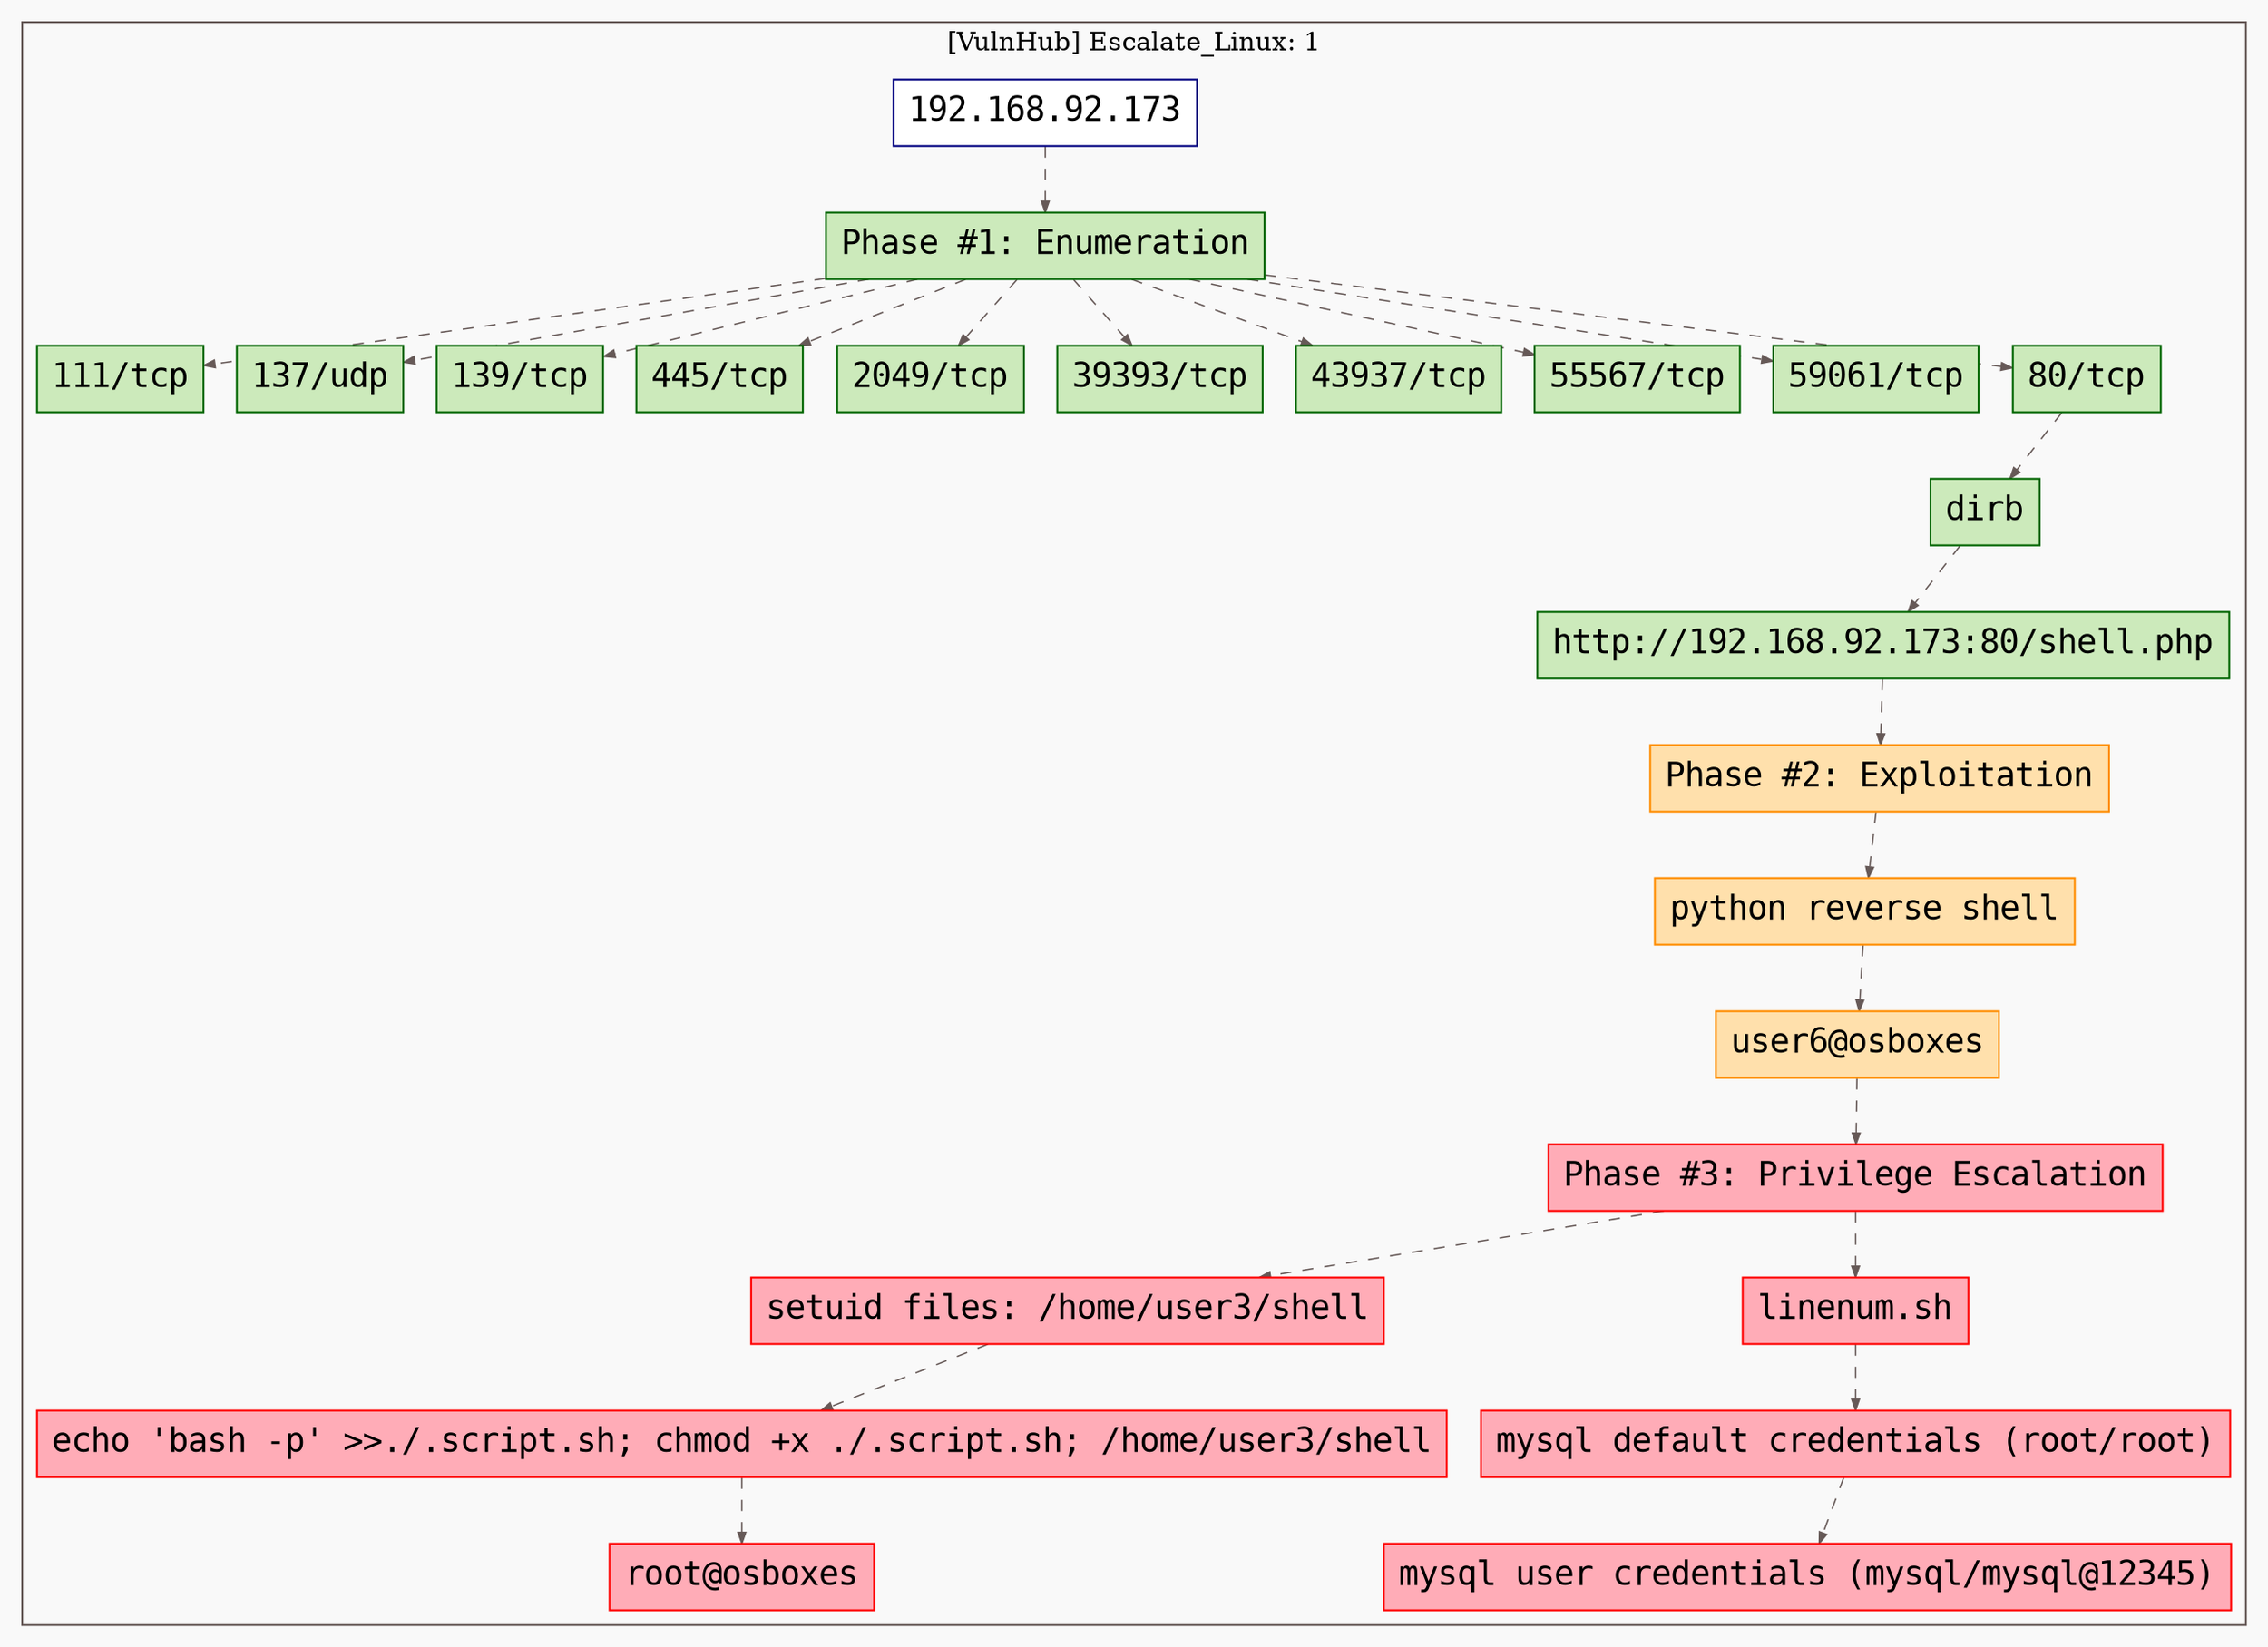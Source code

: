 digraph G {
  #rankdir=LR;
  nodesdictep=1.0; splines="line"; K=0.6; overlap=scale; fixedsize=true; resolution=72; bgcolor="#f9f9f9"; outputorder="edgesfirst";
  node [fontname="courier" fontsize=18 shape=box width=0.25 fillcolor="white" style="filled,solid"];
  edge [style=dashed color="#665957" penwidth=0.75 arrowsize=0.6];

  0[label="192.168.92.173" color="navyblue" fillcolor="#ffffff" tooltip="[VulnHub] Escalate_Linux: 1"];
  10[label="mysql default credentials (root/root)" color="red" fillcolor="#ffacb7" tooltip="Phase #3:Privilege Escalation"];
  11[label="mysql user credentials (mysql/mysql@12345)" color="red" fillcolor="#ffacb7" tooltip="Phase #3:Privilege Escalation"];
  12[label="setuid files: /home/user3/shell" color="red" fillcolor="#ffacb7" tooltip="Phase #3:Privilege Escalation"];
  13[label="echo 'bash -p' >>./.script.sh; chmod +x ./.script.sh; /home/user3/shell" color="red" fillcolor="#ffacb7" tooltip="Phase #3:Privilege Escalation"];
  14[label="root@osboxes" color="red" fillcolor="#ffacb7" tooltip="Phase #3:Privilege Escalation"];
  15[label="111/tcp" color="darkgreen" fillcolor="#cceabb" tooltip="Phase #1:Enumeration"];
  16[label="137/udp" color="darkgreen" fillcolor="#cceabb" tooltip="Phase #1:Enumeration"];
  17[label="139/tcp" color="darkgreen" fillcolor="#cceabb" tooltip="Phase #1:Enumeration"];
  18[label="445/tcp" color="darkgreen" fillcolor="#cceabb" tooltip="Phase #1:Enumeration"];
  19[label="2049/tcp" color="darkgreen" fillcolor="#cceabb" tooltip="Phase #1:Enumeration"];
  1[label="Phase #1: Enumeration" color="darkgreen" fillcolor="#cceabb" tooltip="Phase #1:Enumeration"];
  20[label="39393/tcp" color="darkgreen" fillcolor="#cceabb" tooltip="Phase #1:Enumeration"];
  21[label="43937/tcp" color="darkgreen" fillcolor="#cceabb" tooltip="Phase #1:Enumeration"];
  22[label="55567/tcp" color="darkgreen" fillcolor="#cceabb" tooltip="Phase #1:Enumeration"];
  23[label="59061/tcp" color="darkgreen" fillcolor="#cceabb" tooltip="Phase #1:Enumeration"];
  2[label="80/tcp" color="darkgreen" fillcolor="#cceabb" tooltip="Phase #1:Enumeration"];
  3[label="dirb" color="darkgreen" fillcolor="#cceabb" tooltip="Phase #1:Enumeration"];
  4[label="http://192.168.92.173:80/shell.php" color="darkgreen" fillcolor="#cceabb" tooltip="Phase #1:Enumeration"];
  5[label="Phase #2: Exploitation" color="darkorange" fillcolor="#ffe0ac" tooltip="Phase #2:Exploitation"];
  6[label="python reverse shell" color="darkorange" fillcolor="#ffe0ac" tooltip="Phase #2:Exploitation"];
  7[label="user6@osboxes" color="darkorange" fillcolor="#ffe0ac" tooltip="Phase #2:Exploitation"];
  8[label="Phase #3: Privilege Escalation" color="red" fillcolor="#ffacb7" tooltip="Phase #3:Privilege Escalation"];
  9[label="linenum.sh" color="red" fillcolor="#ffacb7" tooltip="Phase #3:Privilege Escalation"];

  subgraph cluster_0 {
    node [style="filled,solid"];
    label = "[VulnHub] Escalate_Linux: 1";
    color = "#665957";
    0 -> 1 [color="#665957"];
    1 -> 15 [color="#665957"];
    1 -> 16 [color="#665957"];
    1 -> 17 [color="#665957"];
    1 -> 18 [color="#665957"];
    1 -> 19 [color="#665957"];
    1 -> 2 [color="#665957"];
    1 -> 20 [color="#665957"];
    1 -> 21 [color="#665957"];
    1 -> 22 [color="#665957"];
    1 -> 23 [color="#665957"];
    10 -> 11 [color="#665957"];
    12 -> 13 [color="#665957"];
    13 -> 14 [color="#665957"];
    2 -> 3 [color="#665957"];
    3 -> 4 [color="#665957"];
    4 -> 5 [color="#665957"];
    5 -> 6 [color="#665957"];
    6 -> 7 [color="#665957"];
    7 -> 8 [color="#665957"];
    8 -> 12 [color="#665957"];
    8 -> 9 [color="#665957"];
    9 -> 10 [color="#665957"];
  }
}

